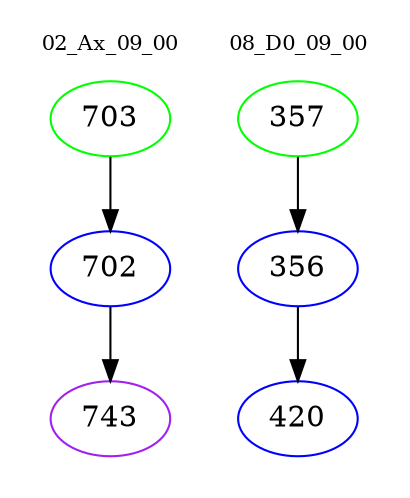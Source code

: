 digraph{
subgraph cluster_0 {
color = white
label = "02_Ax_09_00";
fontsize=10;
T0_703 [label="703", color="green"]
T0_703 -> T0_702 [color="black"]
T0_702 [label="702", color="blue"]
T0_702 -> T0_743 [color="black"]
T0_743 [label="743", color="purple"]
}
subgraph cluster_1 {
color = white
label = "08_D0_09_00";
fontsize=10;
T1_357 [label="357", color="green"]
T1_357 -> T1_356 [color="black"]
T1_356 [label="356", color="blue"]
T1_356 -> T1_420 [color="black"]
T1_420 [label="420", color="blue"]
}
}
